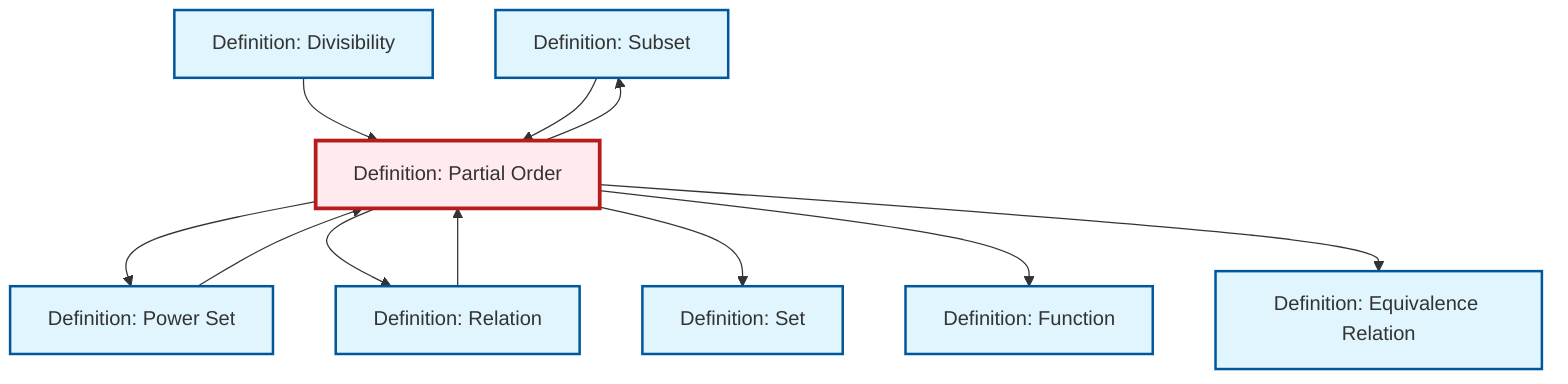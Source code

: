 graph TD
    classDef definition fill:#e1f5fe,stroke:#01579b,stroke-width:2px
    classDef theorem fill:#f3e5f5,stroke:#4a148c,stroke-width:2px
    classDef axiom fill:#fff3e0,stroke:#e65100,stroke-width:2px
    classDef example fill:#e8f5e9,stroke:#1b5e20,stroke-width:2px
    classDef current fill:#ffebee,stroke:#b71c1c,stroke-width:3px
    def-subset["Definition: Subset"]:::definition
    def-partial-order["Definition: Partial Order"]:::definition
    def-set["Definition: Set"]:::definition
    def-equivalence-relation["Definition: Equivalence Relation"]:::definition
    def-function["Definition: Function"]:::definition
    def-power-set["Definition: Power Set"]:::definition
    def-divisibility["Definition: Divisibility"]:::definition
    def-relation["Definition: Relation"]:::definition
    def-partial-order --> def-power-set
    def-partial-order --> def-relation
    def-relation --> def-partial-order
    def-partial-order --> def-set
    def-divisibility --> def-partial-order
    def-partial-order --> def-function
    def-partial-order --> def-equivalence-relation
    def-power-set --> def-partial-order
    def-subset --> def-partial-order
    def-partial-order --> def-subset
    class def-partial-order current